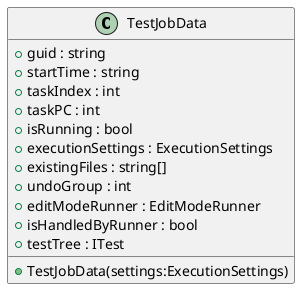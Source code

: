 @startuml
class TestJobData {
    + guid : string
    + startTime : string
    + taskIndex : int
    + taskPC : int
    + isRunning : bool
    + executionSettings : ExecutionSettings
    + existingFiles : string[]
    + undoGroup : int
    + editModeRunner : EditModeRunner
    + isHandledByRunner : bool
    + testTree : ITest
    + TestJobData(settings:ExecutionSettings)
}
@enduml
